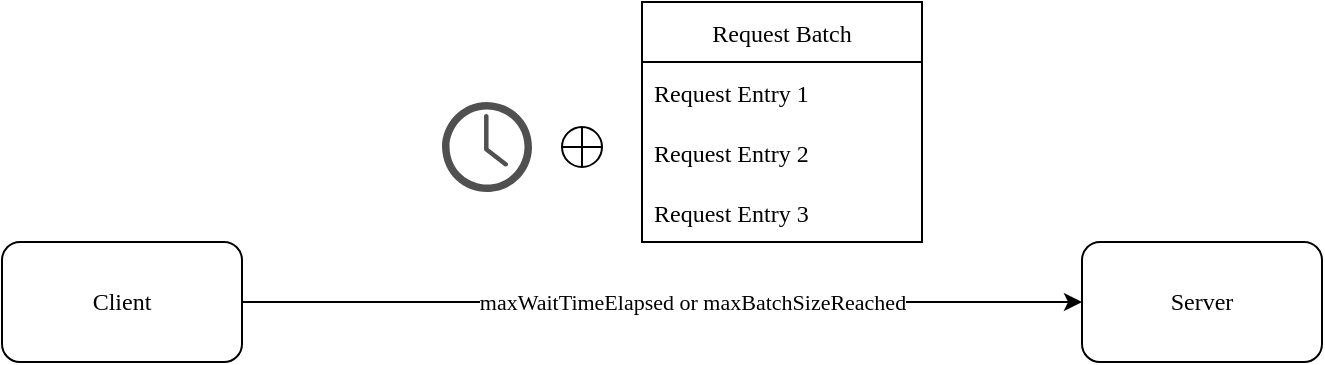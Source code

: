 <mxfile version="20.2.1" type="embed"><diagram id="RyrFTZzNXrYVCOWKyaOS" name="Page-1"><mxGraphModel dx="1746" dy="1119" grid="1" gridSize="10" guides="1" tooltips="1" connect="1" arrows="1" fold="1" page="1" pageScale="1" pageWidth="850" pageHeight="1100" math="0" shadow="0"><root><mxCell id="0"/><mxCell id="1" parent="0"/><mxCell id="15" value="Request Batch" style="swimlane;fontStyle=0;childLayout=stackLayout;horizontal=1;startSize=30;horizontalStack=0;resizeParent=1;resizeParentMax=0;resizeLast=0;collapsible=1;marginBottom=0;fontFamily=Fira Code Retina;" vertex="1" parent="1"><mxGeometry x="460" y="420" width="140" height="120" as="geometry"/></mxCell><mxCell id="16" value="Request Entry 1" style="text;strokeColor=none;fillColor=none;align=left;verticalAlign=middle;spacingLeft=4;spacingRight=4;overflow=hidden;points=[[0,0.5],[1,0.5]];portConstraint=eastwest;rotatable=0;fontFamily=Fira Code Retina;" vertex="1" parent="15"><mxGeometry y="30" width="140" height="30" as="geometry"/></mxCell><mxCell id="17" value="Request Entry 2" style="text;strokeColor=none;fillColor=none;align=left;verticalAlign=middle;spacingLeft=4;spacingRight=4;overflow=hidden;points=[[0,0.5],[1,0.5]];portConstraint=eastwest;rotatable=0;fontFamily=Fira Code Retina;" vertex="1" parent="15"><mxGeometry y="60" width="140" height="30" as="geometry"/></mxCell><mxCell id="18" value="Request Entry 3" style="text;strokeColor=none;fillColor=none;align=left;verticalAlign=middle;spacingLeft=4;spacingRight=4;overflow=hidden;points=[[0,0.5],[1,0.5]];portConstraint=eastwest;rotatable=0;fontFamily=Fira Code Retina;" vertex="1" parent="15"><mxGeometry y="90" width="140" height="30" as="geometry"/></mxCell><mxCell id="21" style="edgeStyle=orthogonalEdgeStyle;rounded=0;orthogonalLoop=1;jettySize=auto;html=1;exitX=1;exitY=0.5;exitDx=0;exitDy=0;entryX=0;entryY=0.5;entryDx=0;entryDy=0;fontFamily=Fira Code Retina;" edge="1" parent="1" source="19" target="20"><mxGeometry relative="1" as="geometry"/></mxCell><mxCell id="24" value="maxWaitTimeElapsed or maxBatchSizeReached" style="edgeLabel;html=1;align=center;verticalAlign=middle;resizable=0;points=[];fontFamily=Fira Code Retina;" vertex="1" connectable="0" parent="21"><mxGeometry x="-0.383" y="-1" relative="1" as="geometry"><mxPoint x="95" y="-1" as="offset"/></mxGeometry></mxCell><mxCell id="19" value="Client" style="rounded=1;whiteSpace=wrap;html=1;fontFamily=Fira Code Retina;" vertex="1" parent="1"><mxGeometry x="140" y="540" width="120" height="60" as="geometry"/></mxCell><mxCell id="20" value="Server" style="rounded=1;whiteSpace=wrap;html=1;fontFamily=Fira Code Retina;" vertex="1" parent="1"><mxGeometry x="680" y="540" width="120" height="60" as="geometry"/></mxCell><mxCell id="22" value="" style="sketch=0;pointerEvents=1;shadow=0;dashed=0;html=1;strokeColor=none;fillColor=#505050;labelPosition=center;verticalLabelPosition=bottom;verticalAlign=top;outlineConnect=0;align=center;shape=mxgraph.office.concepts.clock;fontFamily=Fira Code Retina;" vertex="1" parent="1"><mxGeometry x="360" y="470" width="45" height="45" as="geometry"/></mxCell><mxCell id="23" value="" style="shape=orEllipse;perimeter=ellipsePerimeter;whiteSpace=wrap;html=1;backgroundOutline=1;fontFamily=Fira Code Retina;" vertex="1" parent="1"><mxGeometry x="420" y="482.5" width="20" height="20" as="geometry"/></mxCell></root></mxGraphModel></diagram></mxfile>